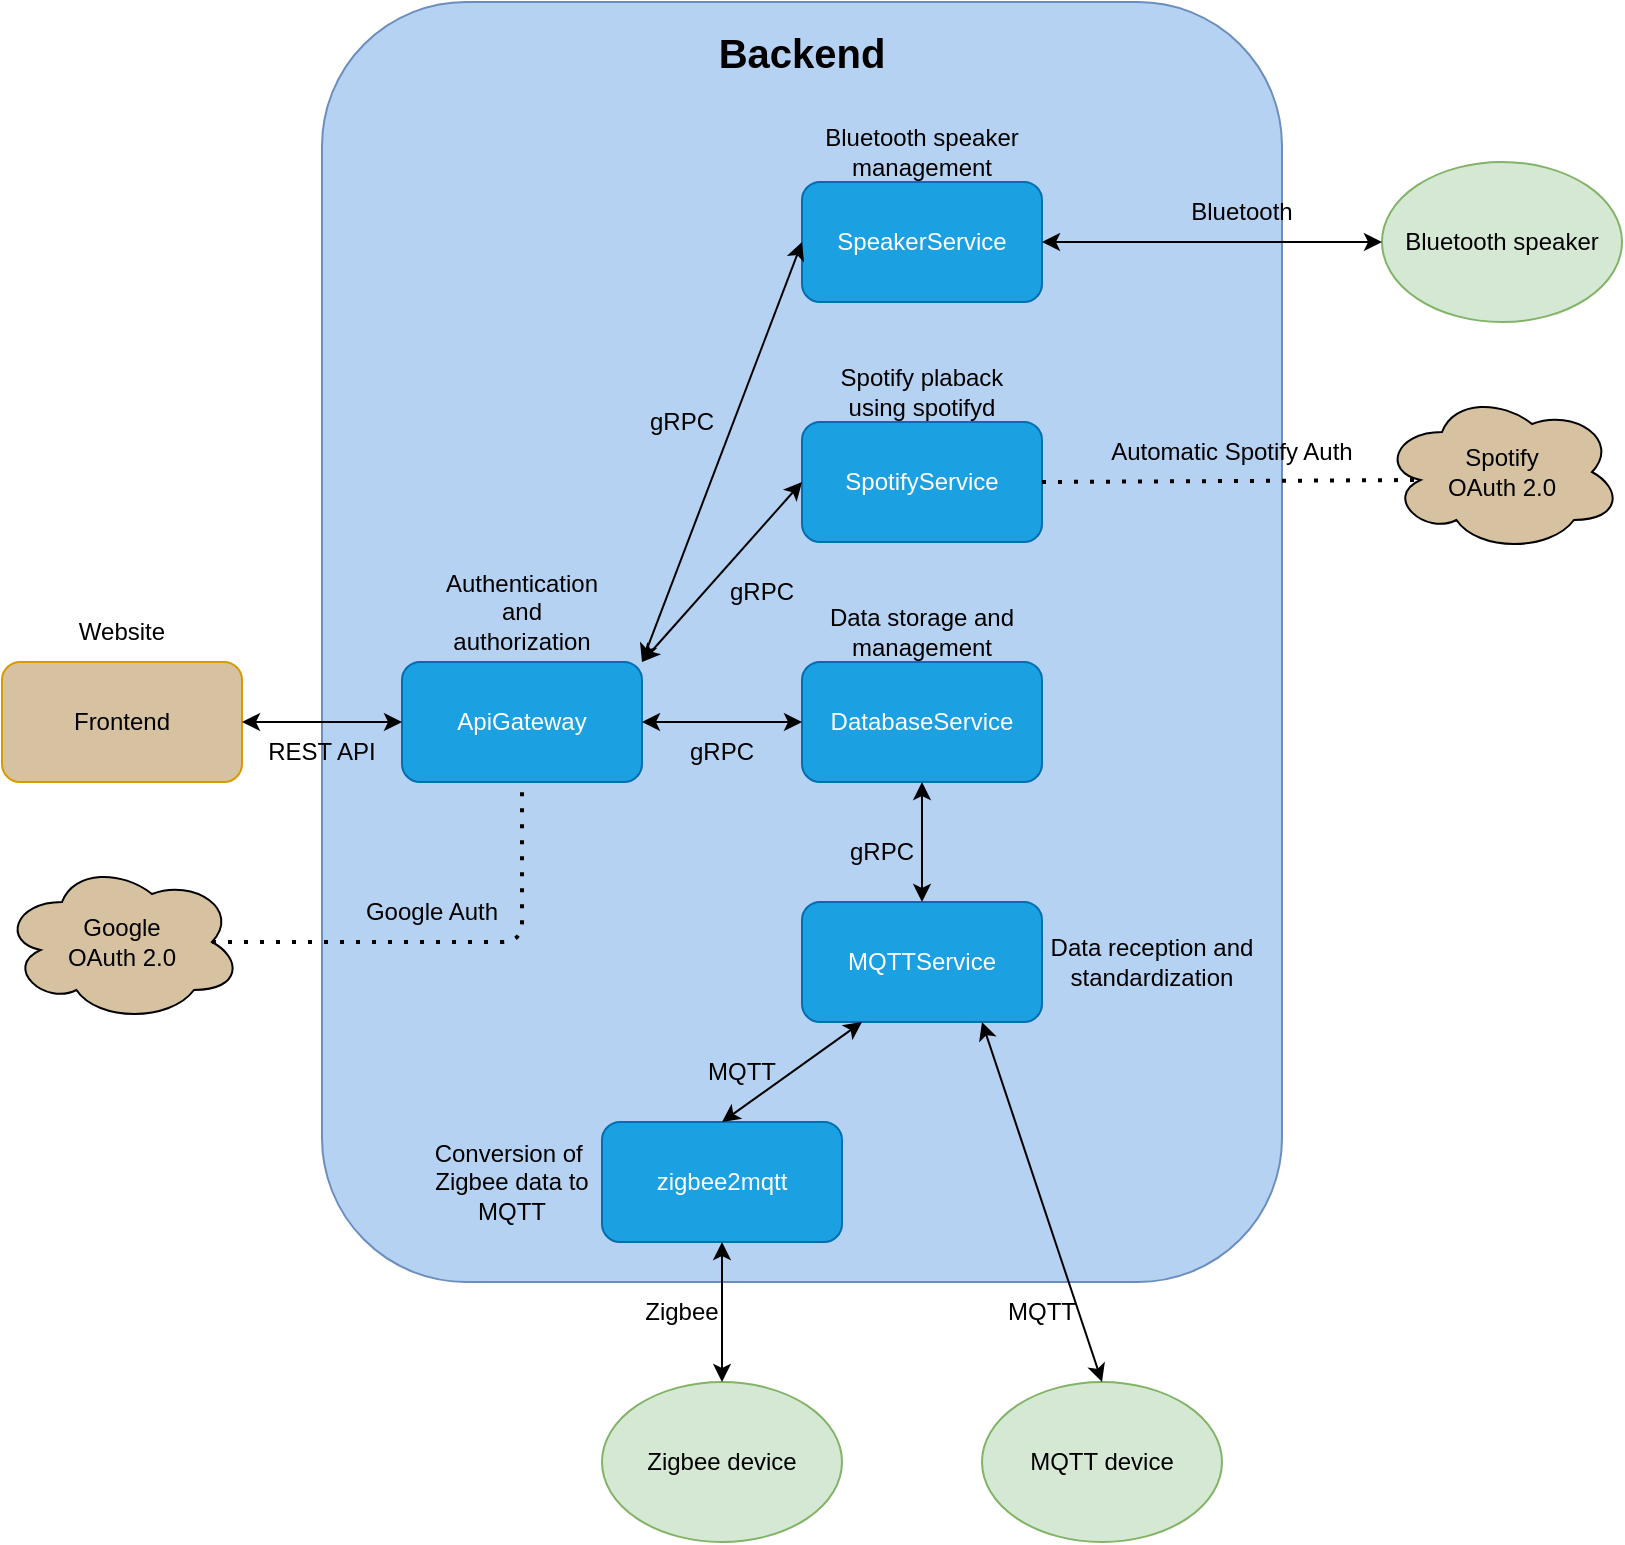 <mxfile>
    <diagram name="1 oldal" id="FHJcb7PVJSKBYZxrPA9h">
        <mxGraphModel dx="1062" dy="618" grid="1" gridSize="10" guides="1" tooltips="1" connect="1" arrows="1" fold="1" page="1" pageScale="1" pageWidth="827" pageHeight="1169" math="0" shadow="0">
            <root>
                <mxCell id="0"/>
                <mxCell id="1" parent="0"/>
                <mxCell id="1MkhtOs3YFIBmmsrTA4M-30" value="" style="rounded=1;whiteSpace=wrap;html=1;fillColor=#B6D2F2;strokeColor=#6c8ebf;" parent="1" vertex="1">
                    <mxGeometry x="190" y="10" width="480" height="640" as="geometry"/>
                </mxCell>
                <mxCell id="1MkhtOs3YFIBmmsrTA4M-1" value="Frontend" style="rounded=1;whiteSpace=wrap;html=1;fillColor=#D6C1A1;strokeColor=#d79b00;" parent="1" vertex="1">
                    <mxGeometry x="30" y="340" width="120" height="60" as="geometry"/>
                </mxCell>
                <mxCell id="1MkhtOs3YFIBmmsrTA4M-2" value="ApiGateway" style="rounded=1;whiteSpace=wrap;html=1;fillColor=#1ba1e2;strokeColor=#006EAF;fontColor=#ffffff;" parent="1" vertex="1">
                    <mxGeometry x="230" y="340" width="120" height="60" as="geometry"/>
                </mxCell>
                <mxCell id="1MkhtOs3YFIBmmsrTA4M-3" value="DatabaseService" style="rounded=1;whiteSpace=wrap;html=1;fillColor=#1ba1e2;strokeColor=#006EAF;fontColor=#ffffff;" parent="1" vertex="1">
                    <mxGeometry x="430" y="340" width="120" height="60" as="geometry"/>
                </mxCell>
                <mxCell id="1MkhtOs3YFIBmmsrTA4M-4" value="MQTTService" style="rounded=1;whiteSpace=wrap;html=1;fillColor=#1ba1e2;strokeColor=#006EAF;fontColor=#ffffff;" parent="1" vertex="1">
                    <mxGeometry x="430" y="460" width="120" height="60" as="geometry"/>
                </mxCell>
                <mxCell id="1MkhtOs3YFIBmmsrTA4M-5" value="" style="endArrow=classic;startArrow=classic;html=1;rounded=0;entryX=1;entryY=0.5;entryDx=0;entryDy=0;exitX=0;exitY=0.5;exitDx=0;exitDy=0;" parent="1" source="1MkhtOs3YFIBmmsrTA4M-2" target="1MkhtOs3YFIBmmsrTA4M-1" edge="1">
                    <mxGeometry width="50" height="50" relative="1" as="geometry">
                        <mxPoint x="340" y="420" as="sourcePoint"/>
                        <mxPoint x="440" y="380" as="targetPoint"/>
                    </mxGeometry>
                </mxCell>
                <mxCell id="1MkhtOs3YFIBmmsrTA4M-6" value="REST API" style="text;html=1;strokeColor=none;fillColor=none;align=center;verticalAlign=middle;whiteSpace=wrap;rounded=0;" parent="1" vertex="1">
                    <mxGeometry x="160" y="370" width="60" height="30" as="geometry"/>
                </mxCell>
                <mxCell id="1MkhtOs3YFIBmmsrTA4M-8" value="" style="endArrow=classic;startArrow=classic;html=1;rounded=0;exitX=1;exitY=0.5;exitDx=0;exitDy=0;entryX=0;entryY=0.5;entryDx=0;entryDy=0;" parent="1" source="1MkhtOs3YFIBmmsrTA4M-2" target="1MkhtOs3YFIBmmsrTA4M-3" edge="1">
                    <mxGeometry width="50" height="50" relative="1" as="geometry">
                        <mxPoint x="390" y="430" as="sourcePoint"/>
                        <mxPoint x="440" y="380" as="targetPoint"/>
                    </mxGeometry>
                </mxCell>
                <mxCell id="1MkhtOs3YFIBmmsrTA4M-11" value="gRPC" style="text;html=1;strokeColor=none;fillColor=none;align=center;verticalAlign=middle;whiteSpace=wrap;rounded=0;" parent="1" vertex="1">
                    <mxGeometry x="360" y="370" width="60" height="30" as="geometry"/>
                </mxCell>
                <mxCell id="1MkhtOs3YFIBmmsrTA4M-12" value="" style="endArrow=classic;startArrow=classic;html=1;rounded=0;exitX=0.5;exitY=0;exitDx=0;exitDy=0;entryX=0.5;entryY=1;entryDx=0;entryDy=0;" parent="1" source="1MkhtOs3YFIBmmsrTA4M-4" target="1MkhtOs3YFIBmmsrTA4M-3" edge="1">
                    <mxGeometry width="50" height="50" relative="1" as="geometry">
                        <mxPoint x="390" y="430" as="sourcePoint"/>
                        <mxPoint x="440" y="380" as="targetPoint"/>
                    </mxGeometry>
                </mxCell>
                <mxCell id="1MkhtOs3YFIBmmsrTA4M-13" value="gRPC" style="text;html=1;strokeColor=none;fillColor=none;align=center;verticalAlign=middle;whiteSpace=wrap;rounded=0;" parent="1" vertex="1">
                    <mxGeometry x="440" y="420" width="60" height="30" as="geometry"/>
                </mxCell>
                <mxCell id="1MkhtOs3YFIBmmsrTA4M-14" value="&lt;div&gt;Website&lt;/div&gt;" style="text;html=1;strokeColor=none;fillColor=none;align=center;verticalAlign=middle;whiteSpace=wrap;rounded=0;" parent="1" vertex="1">
                    <mxGeometry x="60" y="310" width="60" height="30" as="geometry"/>
                </mxCell>
                <mxCell id="1MkhtOs3YFIBmmsrTA4M-15" value="Authentication and authorization" style="text;html=1;strokeColor=none;fillColor=none;align=center;verticalAlign=middle;whiteSpace=wrap;rounded=0;" parent="1" vertex="1">
                    <mxGeometry x="260" y="300" width="60" height="30" as="geometry"/>
                </mxCell>
                <mxCell id="1MkhtOs3YFIBmmsrTA4M-16" value="Data storage and management" style="text;html=1;strokeColor=none;fillColor=none;align=center;verticalAlign=middle;whiteSpace=wrap;rounded=0;" parent="1" vertex="1">
                    <mxGeometry x="435" y="310" width="110" height="30" as="geometry"/>
                </mxCell>
                <mxCell id="1MkhtOs3YFIBmmsrTA4M-20" value="zigbee2mqtt" style="rounded=1;whiteSpace=wrap;html=1;fillColor=#1ba1e2;strokeColor=#006EAF;fontColor=#ffffff;" parent="1" vertex="1">
                    <mxGeometry x="330" y="570" width="120" height="60" as="geometry"/>
                </mxCell>
                <mxCell id="1MkhtOs3YFIBmmsrTA4M-21" value="" style="endArrow=classic;startArrow=classic;html=1;rounded=0;exitX=0.5;exitY=0;exitDx=0;exitDy=0;entryX=0.25;entryY=1;entryDx=0;entryDy=0;" parent="1" source="1MkhtOs3YFIBmmsrTA4M-20" target="1MkhtOs3YFIBmmsrTA4M-4" edge="1">
                    <mxGeometry width="50" height="50" relative="1" as="geometry">
                        <mxPoint x="390" y="520" as="sourcePoint"/>
                        <mxPoint x="440" y="470" as="targetPoint"/>
                    </mxGeometry>
                </mxCell>
                <mxCell id="1MkhtOs3YFIBmmsrTA4M-22" value="Zigbee device" style="ellipse;whiteSpace=wrap;html=1;fillColor=#d5e8d4;strokeColor=#82b366;" parent="1" vertex="1">
                    <mxGeometry x="330" y="700" width="120" height="80" as="geometry"/>
                </mxCell>
                <mxCell id="1MkhtOs3YFIBmmsrTA4M-23" value="MQTT device" style="ellipse;whiteSpace=wrap;html=1;fillColor=#d5e8d4;strokeColor=#82b366;" parent="1" vertex="1">
                    <mxGeometry x="520" y="700" width="120" height="80" as="geometry"/>
                </mxCell>
                <mxCell id="1MkhtOs3YFIBmmsrTA4M-24" value="MQTT" style="text;html=1;strokeColor=none;fillColor=none;align=center;verticalAlign=middle;whiteSpace=wrap;rounded=0;" parent="1" vertex="1">
                    <mxGeometry x="370" y="530" width="60" height="30" as="geometry"/>
                </mxCell>
                <mxCell id="1MkhtOs3YFIBmmsrTA4M-25" value="" style="endArrow=classic;startArrow=classic;html=1;rounded=0;exitX=0.5;exitY=0;exitDx=0;exitDy=0;entryX=0.5;entryY=1;entryDx=0;entryDy=0;" parent="1" source="1MkhtOs3YFIBmmsrTA4M-22" target="1MkhtOs3YFIBmmsrTA4M-20" edge="1">
                    <mxGeometry width="50" height="50" relative="1" as="geometry">
                        <mxPoint x="390" y="520" as="sourcePoint"/>
                        <mxPoint x="440" y="470" as="targetPoint"/>
                    </mxGeometry>
                </mxCell>
                <mxCell id="1MkhtOs3YFIBmmsrTA4M-26" value="Zigbee" style="text;html=1;strokeColor=none;fillColor=none;align=center;verticalAlign=middle;whiteSpace=wrap;rounded=0;" parent="1" vertex="1">
                    <mxGeometry x="340" y="650" width="60" height="30" as="geometry"/>
                </mxCell>
                <mxCell id="1MkhtOs3YFIBmmsrTA4M-27" value="" style="endArrow=classic;startArrow=classic;html=1;rounded=0;entryX=0.75;entryY=1;entryDx=0;entryDy=0;exitX=0.5;exitY=0;exitDx=0;exitDy=0;" parent="1" source="1MkhtOs3YFIBmmsrTA4M-23" target="1MkhtOs3YFIBmmsrTA4M-4" edge="1">
                    <mxGeometry width="50" height="50" relative="1" as="geometry">
                        <mxPoint x="390" y="520" as="sourcePoint"/>
                        <mxPoint x="440" y="470" as="targetPoint"/>
                    </mxGeometry>
                </mxCell>
                <mxCell id="1MkhtOs3YFIBmmsrTA4M-28" value="MQTT" style="text;html=1;strokeColor=none;fillColor=none;align=center;verticalAlign=middle;whiteSpace=wrap;rounded=0;" parent="1" vertex="1">
                    <mxGeometry x="520" y="650" width="60" height="30" as="geometry"/>
                </mxCell>
                <mxCell id="1MkhtOs3YFIBmmsrTA4M-29" value="Conversion of&amp;nbsp; Zigbee data to MQTT" style="text;html=1;strokeColor=none;fillColor=none;align=center;verticalAlign=middle;whiteSpace=wrap;rounded=0;" parent="1" vertex="1">
                    <mxGeometry x="230" y="585" width="110" height="30" as="geometry"/>
                </mxCell>
                <mxCell id="1MkhtOs3YFIBmmsrTA4M-31" value="Backend" style="text;html=1;strokeColor=none;fillColor=none;align=center;verticalAlign=middle;whiteSpace=wrap;rounded=0;fontStyle=1;fontSize=20;" parent="1" vertex="1">
                    <mxGeometry x="400" y="20" width="60" height="30" as="geometry"/>
                </mxCell>
                <mxCell id="2" value="SpotifyService" style="rounded=1;whiteSpace=wrap;html=1;fillColor=#1ba1e2;strokeColor=#006EAF;fontColor=#ffffff;" vertex="1" parent="1">
                    <mxGeometry x="430" y="220" width="120" height="60" as="geometry"/>
                </mxCell>
                <mxCell id="5" value="" style="endArrow=classic;startArrow=classic;html=1;rounded=0;exitX=1;exitY=0;exitDx=0;exitDy=0;entryX=0;entryY=0.5;entryDx=0;entryDy=0;" edge="1" parent="1" source="1MkhtOs3YFIBmmsrTA4M-2" target="2">
                    <mxGeometry width="50" height="50" relative="1" as="geometry">
                        <mxPoint x="500" y="470" as="sourcePoint"/>
                        <mxPoint x="500" y="410" as="targetPoint"/>
                    </mxGeometry>
                </mxCell>
                <mxCell id="6" value="gRPC" style="text;html=1;strokeColor=none;fillColor=none;align=center;verticalAlign=middle;whiteSpace=wrap;rounded=0;" vertex="1" parent="1">
                    <mxGeometry x="380" y="290" width="60" height="30" as="geometry"/>
                </mxCell>
                <mxCell id="7" value="Spotify plaback using spotifyd" style="text;html=1;strokeColor=none;fillColor=none;align=center;verticalAlign=middle;whiteSpace=wrap;rounded=0;" vertex="1" parent="1">
                    <mxGeometry x="440" y="190" width="100" height="30" as="geometry"/>
                </mxCell>
                <mxCell id="8" value="SpeakerService" style="rounded=1;whiteSpace=wrap;html=1;fillColor=#1ba1e2;strokeColor=#006EAF;fontColor=#ffffff;" vertex="1" parent="1">
                    <mxGeometry x="430" y="100" width="120" height="60" as="geometry"/>
                </mxCell>
                <mxCell id="9" value="" style="endArrow=classic;startArrow=classic;html=1;rounded=0;exitX=1;exitY=0;exitDx=0;exitDy=0;entryX=0;entryY=0.5;entryDx=0;entryDy=0;" edge="1" parent="1" source="1MkhtOs3YFIBmmsrTA4M-2" target="8">
                    <mxGeometry width="50" height="50" relative="1" as="geometry">
                        <mxPoint x="360" y="350" as="sourcePoint"/>
                        <mxPoint x="440" y="260" as="targetPoint"/>
                    </mxGeometry>
                </mxCell>
                <mxCell id="10" value="Bluetooth speaker management" style="text;html=1;strokeColor=none;fillColor=none;align=center;verticalAlign=middle;whiteSpace=wrap;rounded=0;" vertex="1" parent="1">
                    <mxGeometry x="440" y="70" width="100" height="30" as="geometry"/>
                </mxCell>
                <mxCell id="11" value="gRPC" style="text;html=1;strokeColor=none;fillColor=none;align=center;verticalAlign=middle;whiteSpace=wrap;rounded=0;" vertex="1" parent="1">
                    <mxGeometry x="340" y="205" width="60" height="30" as="geometry"/>
                </mxCell>
                <mxCell id="12" value="&lt;span style=&quot;&quot;&gt;Data reception and standardization&lt;/span&gt;" style="text;html=1;strokeColor=none;fillColor=none;align=center;verticalAlign=middle;whiteSpace=wrap;rounded=0;" vertex="1" parent="1">
                    <mxGeometry x="550" y="475" width="110" height="30" as="geometry"/>
                </mxCell>
                <mxCell id="14" value="Bluetooth speaker" style="ellipse;whiteSpace=wrap;html=1;fillColor=#d5e8d4;strokeColor=#82b366;" vertex="1" parent="1">
                    <mxGeometry x="720" y="90" width="120" height="80" as="geometry"/>
                </mxCell>
                <mxCell id="15" value="" style="endArrow=classic;startArrow=classic;html=1;rounded=0;exitX=1;exitY=0.5;exitDx=0;exitDy=0;entryX=0;entryY=0.5;entryDx=0;entryDy=0;" edge="1" parent="1" source="8" target="14">
                    <mxGeometry width="50" height="50" relative="1" as="geometry">
                        <mxPoint x="360" y="350" as="sourcePoint"/>
                        <mxPoint x="440" y="140" as="targetPoint"/>
                    </mxGeometry>
                </mxCell>
                <mxCell id="16" value="Bluetooth" style="text;html=1;strokeColor=none;fillColor=none;align=center;verticalAlign=middle;whiteSpace=wrap;rounded=0;" vertex="1" parent="1">
                    <mxGeometry x="620" y="100" width="60" height="30" as="geometry"/>
                </mxCell>
                <mxCell id="17" value="Google &lt;br&gt;OAuth 2.0" style="ellipse;shape=cloud;whiteSpace=wrap;html=1;fillColor=#D6C1A1;" vertex="1" parent="1">
                    <mxGeometry x="30" y="440" width="120" height="80" as="geometry"/>
                </mxCell>
                <mxCell id="18" value="" style="endArrow=none;dashed=1;html=1;dashPattern=1 3;strokeWidth=2;exitX=0.875;exitY=0.5;exitDx=0;exitDy=0;exitPerimeter=0;entryX=0.5;entryY=1;entryDx=0;entryDy=0;" edge="1" parent="1" source="17" target="1MkhtOs3YFIBmmsrTA4M-2">
                    <mxGeometry width="50" height="50" relative="1" as="geometry">
                        <mxPoint x="390" y="440" as="sourcePoint"/>
                        <mxPoint x="440" y="390" as="targetPoint"/>
                        <Array as="points">
                            <mxPoint x="290" y="480"/>
                        </Array>
                    </mxGeometry>
                </mxCell>
                <mxCell id="19" value="Google Auth" style="text;html=1;strokeColor=none;fillColor=none;align=center;verticalAlign=middle;whiteSpace=wrap;rounded=0;" vertex="1" parent="1">
                    <mxGeometry x="210" y="450" width="70" height="30" as="geometry"/>
                </mxCell>
                <mxCell id="20" value="Spotify&lt;br&gt;OAuth 2.0" style="ellipse;shape=cloud;whiteSpace=wrap;html=1;fillColor=#D6C1A1;" vertex="1" parent="1">
                    <mxGeometry x="720" y="205" width="120" height="80" as="geometry"/>
                </mxCell>
                <mxCell id="23" value="" style="endArrow=none;dashed=1;html=1;dashPattern=1 3;strokeWidth=2;entryX=0.16;entryY=0.55;entryDx=0;entryDy=0;entryPerimeter=0;exitX=1;exitY=0.5;exitDx=0;exitDy=0;" edge="1" parent="1" source="2" target="20">
                    <mxGeometry width="50" height="50" relative="1" as="geometry">
                        <mxPoint x="390" y="330" as="sourcePoint"/>
                        <mxPoint x="440" y="280" as="targetPoint"/>
                    </mxGeometry>
                </mxCell>
                <mxCell id="24" value="Automatic Spotify Auth" style="text;html=1;strokeColor=none;fillColor=none;align=center;verticalAlign=middle;whiteSpace=wrap;rounded=0;" vertex="1" parent="1">
                    <mxGeometry x="580" y="220" width="130" height="30" as="geometry"/>
                </mxCell>
            </root>
        </mxGraphModel>
    </diagram>
</mxfile>